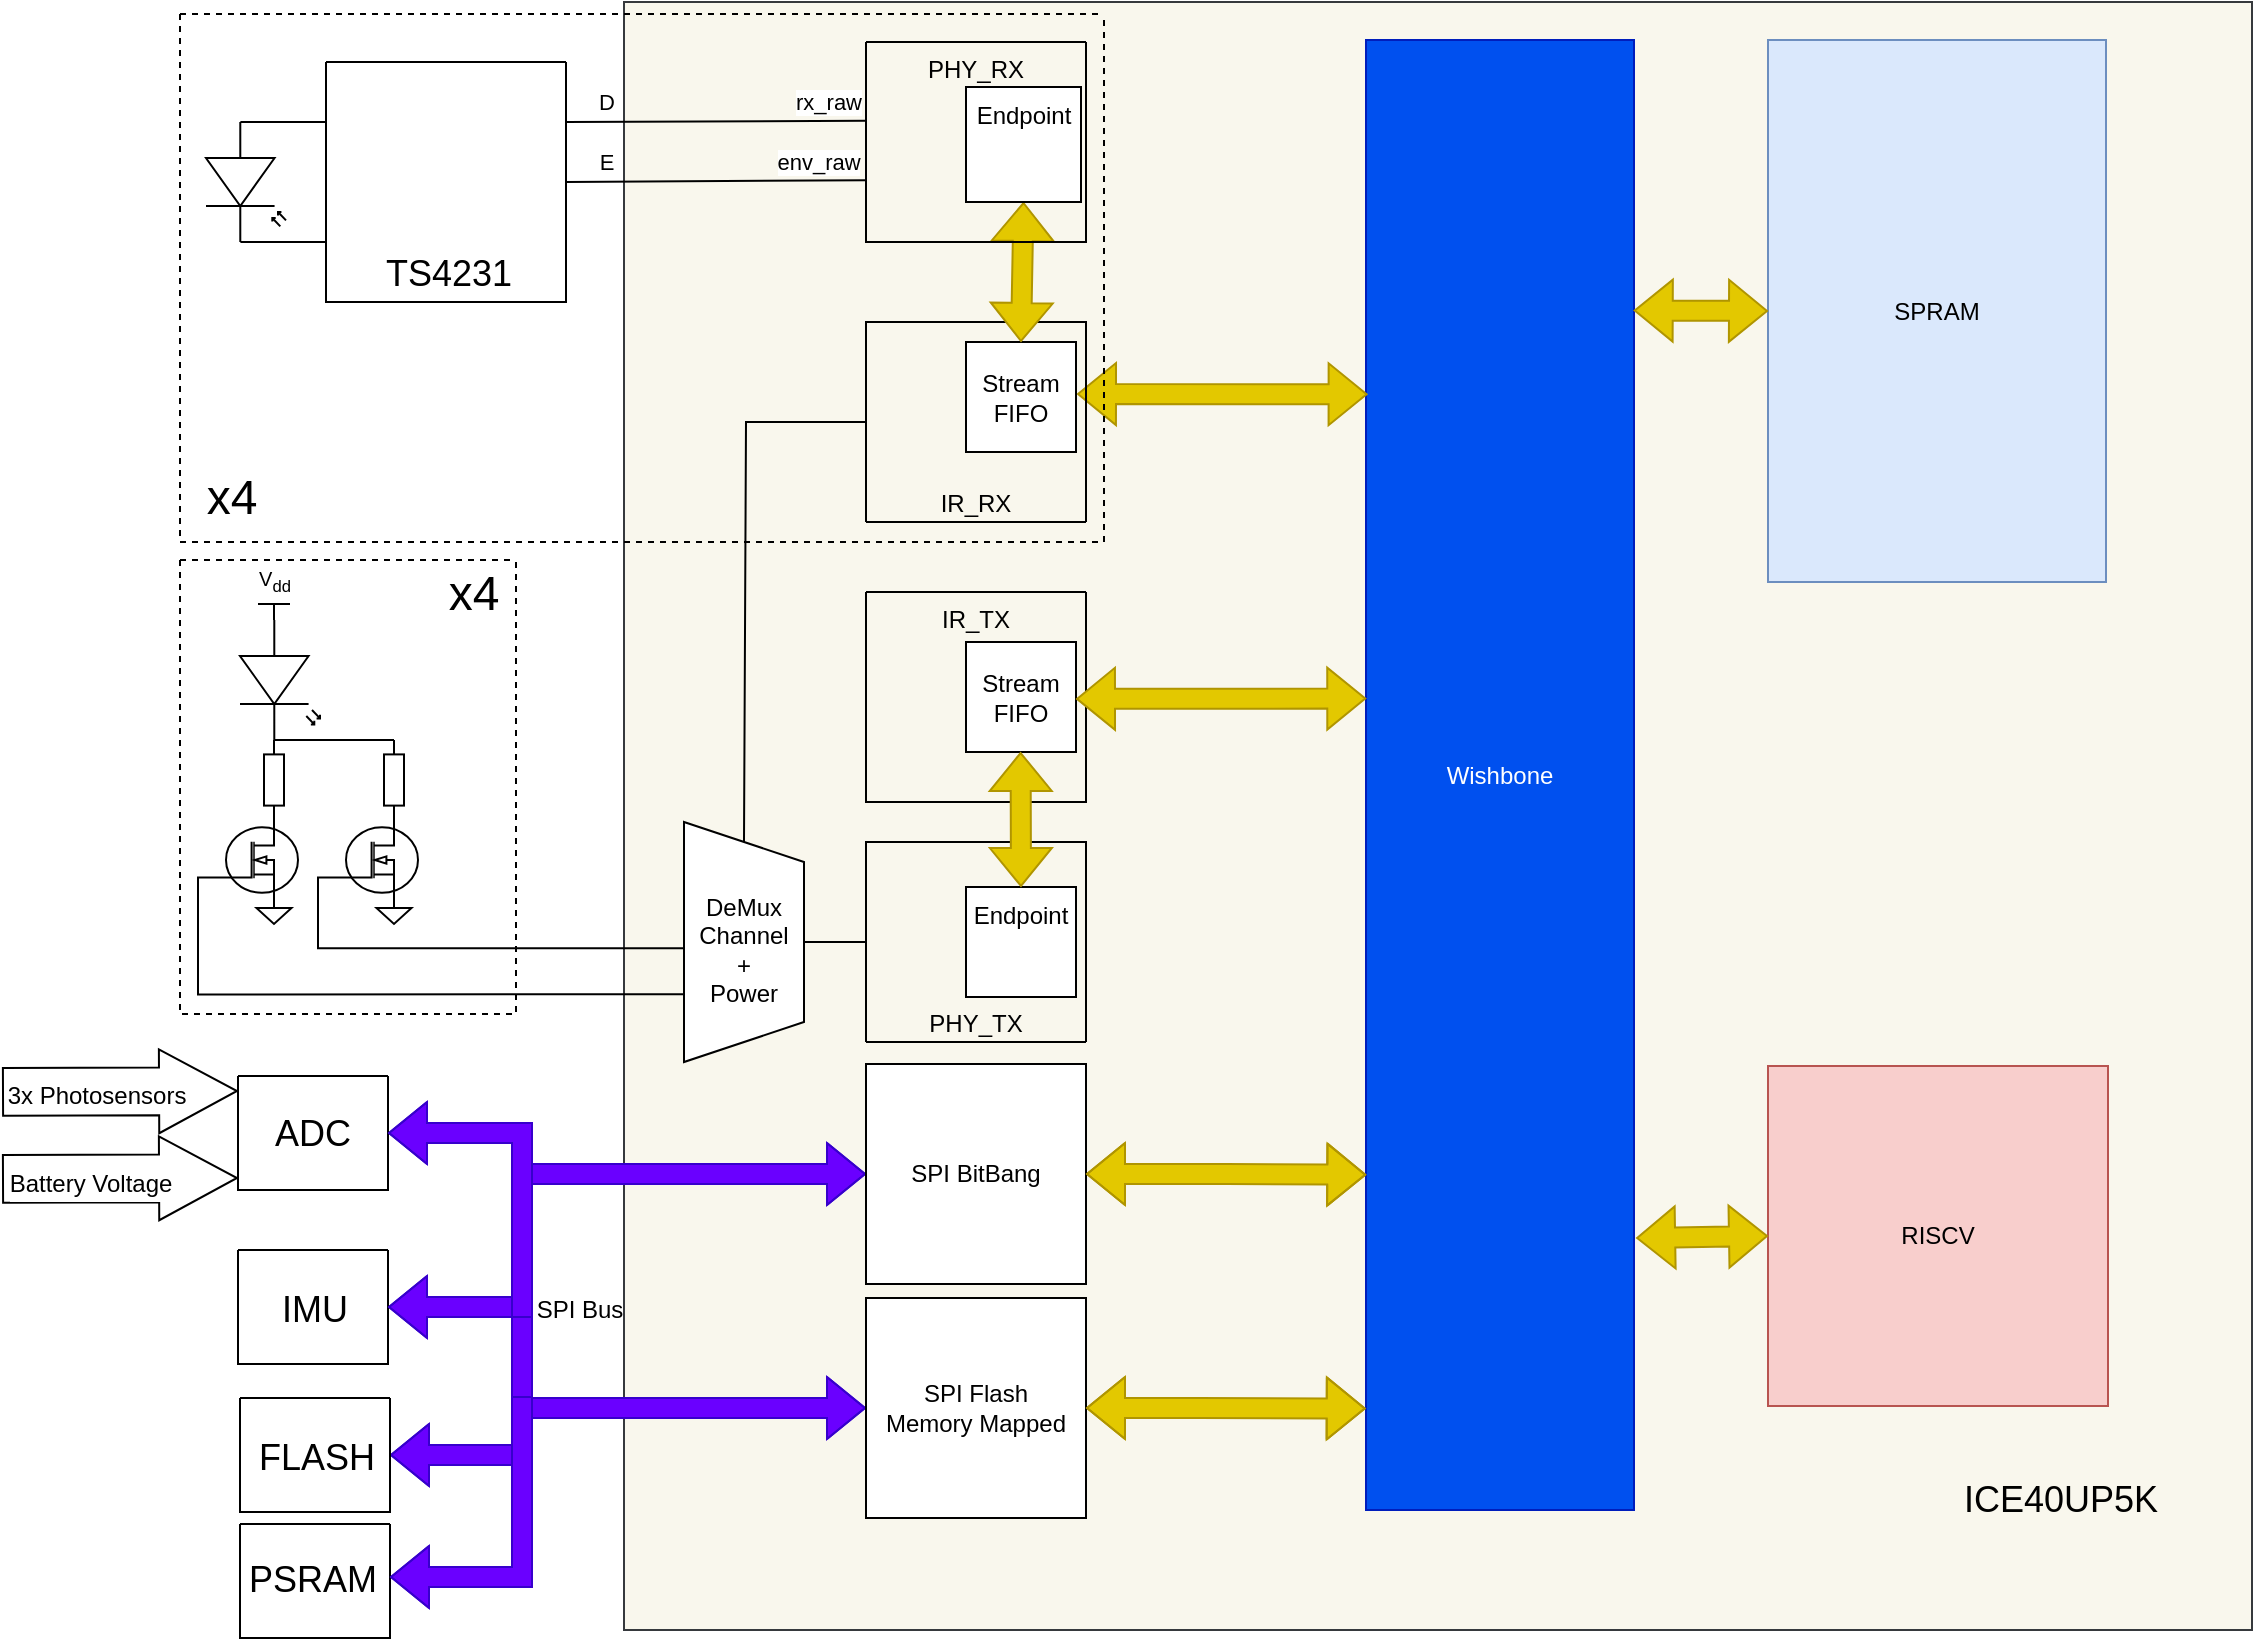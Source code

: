 <mxfile version="16.5.1" type="device"><diagram name="Page-1" id="16e2658f-23c8-b752-8be9-c03fbebb8bbe"><mxGraphModel dx="2449" dy="1922" grid="1" gridSize="1" guides="1" tooltips="1" connect="1" arrows="1" fold="1" page="1" pageScale="1" pageWidth="600" pageHeight="900" background="none" math="0" shadow="0"><root><mxCell id="0"/><mxCell id="1" parent="0"/><mxCell id="6d250d948d6a1778-8" style="edgeStyle=orthogonalEdgeStyle;rounded=0;html=1;labelBackgroundColor=none;startArrow=none;startFill=0;startSize=5;endArrow=none;endFill=0;endSize=5;jettySize=auto;orthogonalLoop=1;strokeWidth=1;fontFamily=Verdana;fontSize=12;entryX=0;entryY=0.57;entryDx=0;entryDy=0;entryPerimeter=0;exitX=0;exitY=0.25;exitDx=0;exitDy=0;" parent="1" source="JbDSq1x4cA4eWIf3ONiY-3" target="JbDSq1x4cA4eWIf3ONiY-2" edge="1"><mxGeometry relative="1" as="geometry"><Array as="points"><mxPoint x="198" y="101"/></Array><mxPoint x="178" y="81" as="sourcePoint"/><mxPoint x="418" y="276" as="targetPoint"/></mxGeometry></mxCell><mxCell id="JbDSq1x4cA4eWIf3ONiY-2" value="" style="verticalLabelPosition=bottom;shadow=0;dashed=0;align=center;html=1;verticalAlign=top;shape=mxgraph.electrical.opto_electronics.photodiode;pointerEvents=1;direction=south;" parent="1" vertex="1"><mxGeometry x="138" y="101" width="40" height="60" as="geometry"/></mxCell><mxCell id="JbDSq1x4cA4eWIf3ONiY-3" value="" style="swimlane;startSize=0;" parent="1" vertex="1"><mxGeometry x="198" y="71" width="120" height="120" as="geometry"/></mxCell><mxCell id="JbDSq1x4cA4eWIf3ONiY-8" value="ffffff" style="whiteSpace=wrap;html=1;aspect=fixed;fillColor=#f9f7ed;strokeColor=#36393d;" parent="1" vertex="1"><mxGeometry x="347" y="41" width="814" height="814" as="geometry"/></mxCell><mxCell id="JbDSq1x4cA4eWIf3ONiY-10" value="" style="endArrow=none;html=1;rounded=0;exitX=1;exitY=0.25;exitDx=0;exitDy=0;entryX=0.002;entryY=0.267;entryDx=0;entryDy=0;entryPerimeter=0;" parent="1" source="JbDSq1x4cA4eWIf3ONiY-3" edge="1"><mxGeometry width="50" height="50" relative="1" as="geometry"><mxPoint x="258" y="471" as="sourcePoint"/><mxPoint x="468.22" y="100.37" as="targetPoint"/></mxGeometry></mxCell><mxCell id="JbDSq1x4cA4eWIf3ONiY-12" value="D" style="edgeLabel;html=1;align=center;verticalAlign=middle;resizable=0;points=[];" parent="JbDSq1x4cA4eWIf3ONiY-10" vertex="1" connectable="0"><mxGeometry x="0.17" relative="1" as="geometry"><mxPoint x="-68" y="-10" as="offset"/></mxGeometry></mxCell><mxCell id="JbDSq1x4cA4eWIf3ONiY-15" value="rx_raw" style="edgeLabel;html=1;align=center;verticalAlign=middle;resizable=0;points=[];" parent="JbDSq1x4cA4eWIf3ONiY-10" vertex="1" connectable="0"><mxGeometry x="0.388" relative="1" as="geometry"><mxPoint x="26" y="-10" as="offset"/></mxGeometry></mxCell><mxCell id="JbDSq1x4cA4eWIf3ONiY-11" value="" style="endArrow=none;html=1;rounded=0;exitX=1;exitY=0.5;exitDx=0;exitDy=0;entryX=0.003;entryY=0.537;entryDx=0;entryDy=0;entryPerimeter=0;" parent="1" source="JbDSq1x4cA4eWIf3ONiY-3" edge="1"><mxGeometry width="50" height="50" relative="1" as="geometry"><mxPoint x="308" y="231" as="sourcePoint"/><mxPoint x="468.33" y="130.07" as="targetPoint"/></mxGeometry></mxCell><mxCell id="JbDSq1x4cA4eWIf3ONiY-13" value="E" style="edgeLabel;html=1;align=center;verticalAlign=middle;resizable=0;points=[];" parent="JbDSq1x4cA4eWIf3ONiY-11" vertex="1" connectable="0"><mxGeometry x="0.117" relative="1" as="geometry"><mxPoint x="-64" y="-10" as="offset"/></mxGeometry></mxCell><mxCell id="JbDSq1x4cA4eWIf3ONiY-16" value="env_raw" style="edgeLabel;html=1;align=center;verticalAlign=middle;resizable=0;points=[];" parent="JbDSq1x4cA4eWIf3ONiY-11" vertex="1" connectable="0"><mxGeometry x="0.668" relative="1" as="geometry"><mxPoint y="-9" as="offset"/></mxGeometry></mxCell><mxCell id="gjACJKyDVwjkD4dr-lwv-3" value="Wishbone" style="rounded=0;whiteSpace=wrap;html=1;fillColor=#0050ef;strokeColor=#001DBC;fontColor=#ffffff;" parent="1" vertex="1"><mxGeometry x="718" y="60" width="134" height="735" as="geometry"/></mxCell><mxCell id="gjACJKyDVwjkD4dr-lwv-5" value="RISCV" style="whiteSpace=wrap;html=1;aspect=fixed;fillColor=#f8cecc;strokeColor=#b85450;" parent="1" vertex="1"><mxGeometry x="919" y="573" width="170" height="170" as="geometry"/></mxCell><mxCell id="gjACJKyDVwjkD4dr-lwv-6" value="SPRAM" style="rounded=0;whiteSpace=wrap;html=1;fillColor=#dae8fc;strokeColor=#6c8ebf;" parent="1" vertex="1"><mxGeometry x="919" y="60" width="169" height="271" as="geometry"/></mxCell><mxCell id="gjACJKyDVwjkD4dr-lwv-10" value="" style="endArrow=none;html=1;rounded=0;exitX=1;exitY=0.57;exitDx=0;exitDy=0;exitPerimeter=0;" parent="1" source="JbDSq1x4cA4eWIf3ONiY-2" edge="1"><mxGeometry width="50" height="50" relative="1" as="geometry"><mxPoint x="148" y="211" as="sourcePoint"/><mxPoint x="198" y="161" as="targetPoint"/></mxGeometry></mxCell><mxCell id="gjACJKyDVwjkD4dr-lwv-11" value="" style="shape=flexArrow;endArrow=classic;startArrow=classic;html=1;rounded=0;fillColor=#e3c800;strokeColor=#B09500;exitX=0;exitY=0.5;exitDx=0;exitDy=0;entryX=0.999;entryY=0.184;entryDx=0;entryDy=0;entryPerimeter=0;" parent="1" source="gjACJKyDVwjkD4dr-lwv-6" target="gjACJKyDVwjkD4dr-lwv-3" edge="1"><mxGeometry width="100" height="100" relative="1" as="geometry"><mxPoint x="938" y="266" as="sourcePoint"/><mxPoint x="856" y="197" as="targetPoint"/></mxGeometry></mxCell><mxCell id="gjACJKyDVwjkD4dr-lwv-12" value="" style="shape=flexArrow;endArrow=classic;startArrow=classic;html=1;rounded=0;fillColor=#e3c800;strokeColor=#B09500;exitX=0;exitY=0.5;exitDx=0;exitDy=0;entryX=1.008;entryY=0.815;entryDx=0;entryDy=0;entryPerimeter=0;" parent="1" source="gjACJKyDVwjkD4dr-lwv-5" target="gjACJKyDVwjkD4dr-lwv-3" edge="1"><mxGeometry width="100" height="100" relative="1" as="geometry"><mxPoint x="918" y="691" as="sourcePoint"/><mxPoint x="978" y="646" as="targetPoint"/></mxGeometry></mxCell><mxCell id="gjACJKyDVwjkD4dr-lwv-13" value="" style="shape=flexArrow;endArrow=classic;startArrow=classic;html=1;rounded=0;exitX=1.009;exitY=0.473;exitDx=0;exitDy=0;exitPerimeter=0;fillColor=#e3c800;strokeColor=#B09500;entryX=0.006;entryY=0.241;entryDx=0;entryDy=0;entryPerimeter=0;" parent="1" source="JbDSq1x4cA4eWIf3ONiY-17" target="gjACJKyDVwjkD4dr-lwv-3" edge="1"><mxGeometry width="100" height="100" relative="1" as="geometry"><mxPoint x="578" y="311" as="sourcePoint"/><mxPoint x="818" y="237" as="targetPoint"/></mxGeometry></mxCell><mxCell id="gjACJKyDVwjkD4dr-lwv-15" value="IR_RX" style="swimlane;startSize=0;fontStyle=0;horizontal=1;direction=west;connectable=0;allowArrows=0;perimeter=rectanglePerimeter;align=center;verticalAlign=bottom;" parent="1" vertex="1"><mxGeometry x="468" y="201" width="110" height="100" as="geometry"/></mxCell><mxCell id="JbDSq1x4cA4eWIf3ONiY-17" value="&lt;div&gt;Stream&lt;/div&gt;&lt;div&gt;FIFO&lt;/div&gt;" style="whiteSpace=wrap;html=1;aspect=fixed;" parent="gjACJKyDVwjkD4dr-lwv-15" vertex="1"><mxGeometry x="50" y="10" width="55" height="55" as="geometry"/></mxCell><mxCell id="gjACJKyDVwjkD4dr-lwv-16" value="" style="shape=flexArrow;endArrow=classic;startArrow=classic;html=1;rounded=0;entryX=0.5;entryY=0;entryDx=0;entryDy=0;exitX=0.5;exitY=1;exitDx=0;exitDy=0;fillColor=#e3c800;strokeColor=#B09500;" parent="1" source="gjACJKyDVwjkD4dr-lwv-18" target="JbDSq1x4cA4eWIf3ONiY-17" edge="1"><mxGeometry width="100" height="100" relative="1" as="geometry"><mxPoint x="540.794" y="181" as="sourcePoint"/><mxPoint x="568" y="351" as="targetPoint"/></mxGeometry></mxCell><mxCell id="gjACJKyDVwjkD4dr-lwv-17" value="PHY_RX" style="swimlane;startSize=0;align=center;verticalAlign=top;fontStyle=0" parent="1" vertex="1"><mxGeometry x="468" y="61" width="110" height="100" as="geometry"/></mxCell><mxCell id="gjACJKyDVwjkD4dr-lwv-18" value="Endpoint" style="whiteSpace=wrap;html=1;aspect=fixed;align=center;verticalAlign=top;" parent="gjACJKyDVwjkD4dr-lwv-17" vertex="1"><mxGeometry x="50" y="22.5" width="57.5" height="57.5" as="geometry"/></mxCell><mxCell id="gjACJKyDVwjkD4dr-lwv-19" value="IR_TX" style="swimlane;startSize=0;align=center;verticalAlign=top;fontStyle=0" parent="1" vertex="1"><mxGeometry x="468" y="336" width="110" height="105" as="geometry"/></mxCell><mxCell id="gjACJKyDVwjkD4dr-lwv-20" value="&lt;div&gt;Stream&lt;/div&gt;&lt;div&gt;FIFO&lt;/div&gt;" style="whiteSpace=wrap;html=1;aspect=fixed;" parent="1" vertex="1"><mxGeometry x="518" y="361" width="55" height="55" as="geometry"/></mxCell><mxCell id="gjACJKyDVwjkD4dr-lwv-21" value="" style="shape=flexArrow;endArrow=classic;startArrow=classic;html=1;rounded=0;exitX=1.009;exitY=0.473;exitDx=0;exitDy=0;exitPerimeter=0;fillColor=#e3c800;strokeColor=#B09500;entryX=0.001;entryY=0.448;entryDx=0;entryDy=0;entryPerimeter=0;" parent="1" target="gjACJKyDVwjkD4dr-lwv-3" edge="1"><mxGeometry width="100" height="100" relative="1" as="geometry"><mxPoint x="572.995" y="389.445" as="sourcePoint"/><mxPoint x="719" y="387" as="targetPoint"/></mxGeometry></mxCell><mxCell id="gjACJKyDVwjkD4dr-lwv-22" value="PHY_TX" style="swimlane;startSize=0;align=center;verticalAlign=bottom;fontStyle=0;direction=west;" parent="1" vertex="1"><mxGeometry x="468" y="461" width="110" height="100" as="geometry"/></mxCell><mxCell id="gjACJKyDVwjkD4dr-lwv-23" value="Endpoint" style="whiteSpace=wrap;html=1;aspect=fixed;align=center;verticalAlign=top;" parent="gjACJKyDVwjkD4dr-lwv-22" vertex="1"><mxGeometry x="50" y="22.5" width="55" height="55" as="geometry"/></mxCell><mxCell id="gjACJKyDVwjkD4dr-lwv-24" value="" style="shape=flexArrow;endArrow=classic;startArrow=classic;html=1;rounded=0;entryX=0.5;entryY=0;entryDx=0;entryDy=0;exitX=0.5;exitY=1;exitDx=0;exitDy=0;fillColor=#e3c800;strokeColor=#B09500;" parent="1" target="gjACJKyDVwjkD4dr-lwv-23" edge="1"><mxGeometry width="100" height="100" relative="1" as="geometry"><mxPoint x="545.3" y="416" as="sourcePoint"/><mxPoint x="545.3" y="466" as="targetPoint"/></mxGeometry></mxCell><mxCell id="gjACJKyDVwjkD4dr-lwv-33" value="&lt;div&gt;&lt;br&gt;&lt;/div&gt;&lt;div&gt;&lt;br&gt;&lt;/div&gt;&lt;div&gt;&lt;span&gt;DeMux&lt;/span&gt;&lt;br&gt;&lt;/div&gt;&lt;div&gt;Channel&lt;/div&gt;&lt;div&gt;+&lt;/div&gt;&lt;div&gt;Power&lt;/div&gt;" style="shape=trapezoid;perimeter=trapezoidPerimeter;whiteSpace=wrap;html=1;fixedSize=1;align=center;verticalAlign=top;direction=south;" parent="1" vertex="1"><mxGeometry x="377" y="451" width="60" height="120" as="geometry"/></mxCell><mxCell id="gjACJKyDVwjkD4dr-lwv-34" value="" style="endArrow=none;html=1;rounded=0;exitX=0;exitY=0.5;exitDx=0;exitDy=0;" parent="1" source="gjACJKyDVwjkD4dr-lwv-33" edge="1"><mxGeometry width="50" height="50" relative="1" as="geometry"><mxPoint x="428" y="461" as="sourcePoint"/><mxPoint x="468" y="251" as="targetPoint"/><Array as="points"><mxPoint x="408" y="251"/></Array></mxGeometry></mxCell><mxCell id="gjACJKyDVwjkD4dr-lwv-35" value="" style="endArrow=none;html=1;rounded=0;exitX=0.5;exitY=0;exitDx=0;exitDy=0;" parent="1" source="gjACJKyDVwjkD4dr-lwv-33" edge="1"><mxGeometry width="50" height="50" relative="1" as="geometry"><mxPoint x="458" y="511" as="sourcePoint"/><mxPoint x="468" y="511" as="targetPoint"/></mxGeometry></mxCell><mxCell id="S3-p2Pfx_CV35fsUSoq--2" value="" style="verticalLabelPosition=bottom;shadow=0;dashed=0;align=center;html=1;verticalAlign=top;shape=mxgraph.electrical.mosfets1.n-channel_mosfet_1;" parent="1" vertex="1"><mxGeometry x="204" y="450" width="40" height="40" as="geometry"/></mxCell><mxCell id="S3-p2Pfx_CV35fsUSoq--4" value="" style="pointerEvents=1;verticalLabelPosition=bottom;shadow=0;dashed=0;align=center;html=1;verticalAlign=top;shape=mxgraph.electrical.resistors.resistor_1;direction=south;" parent="1" vertex="1"><mxGeometry x="167" y="410" width="10" height="40" as="geometry"/></mxCell><mxCell id="S3-p2Pfx_CV35fsUSoq--5" value="" style="verticalLabelPosition=bottom;shadow=0;dashed=0;align=center;html=1;verticalAlign=top;shape=mxgraph.electrical.mosfets1.n-channel_mosfet_1;" parent="1" vertex="1"><mxGeometry x="144" y="450" width="40" height="40" as="geometry"/></mxCell><mxCell id="S3-p2Pfx_CV35fsUSoq--6" value="" style="pointerEvents=1;verticalLabelPosition=bottom;shadow=0;dashed=0;align=center;html=1;verticalAlign=top;shape=mxgraph.electrical.resistors.resistor_1;direction=south;" parent="1" vertex="1"><mxGeometry x="227" y="410" width="10" height="40" as="geometry"/></mxCell><mxCell id="S3-p2Pfx_CV35fsUSoq--7" value="" style="verticalLabelPosition=bottom;shadow=0;dashed=0;align=center;html=1;verticalAlign=top;shape=mxgraph.electrical.opto_electronics.led_2;pointerEvents=1;direction=south;" parent="1" vertex="1"><mxGeometry x="155" y="350" width="40" height="60" as="geometry"/></mxCell><mxCell id="S3-p2Pfx_CV35fsUSoq--8" value="" style="pointerEvents=1;verticalLabelPosition=bottom;shadow=0;dashed=0;align=center;html=1;verticalAlign=top;shape=mxgraph.electrical.signal_sources.signal_ground;" parent="1" vertex="1"><mxGeometry x="163.25" y="490" width="17.5" height="12" as="geometry"/></mxCell><mxCell id="S3-p2Pfx_CV35fsUSoq--9" value="" style="pointerEvents=1;verticalLabelPosition=bottom;shadow=0;dashed=0;align=center;html=1;verticalAlign=top;shape=mxgraph.electrical.signal_sources.signal_ground;" parent="1" vertex="1"><mxGeometry x="223.25" y="490" width="17.5" height="12" as="geometry"/></mxCell><mxCell id="S3-p2Pfx_CV35fsUSoq--10" value="" style="endArrow=none;html=1;rounded=0;edgeStyle=orthogonalEdgeStyle;exitX=1;exitY=0.57;exitDx=0;exitDy=0;exitPerimeter=0;entryX=0;entryY=0.5;entryDx=0;entryDy=0;entryPerimeter=0;" parent="1" source="S3-p2Pfx_CV35fsUSoq--7" target="S3-p2Pfx_CV35fsUSoq--6" edge="1"><mxGeometry width="50" height="50" relative="1" as="geometry"><mxPoint x="309" y="479" as="sourcePoint"/><mxPoint x="359" y="429" as="targetPoint"/><Array as="points"><mxPoint x="200" y="410"/><mxPoint x="200" y="410"/></Array></mxGeometry></mxCell><mxCell id="S3-p2Pfx_CV35fsUSoq--11" value="" style="endArrow=none;html=1;rounded=0;edgeStyle=orthogonalEdgeStyle;entryX=0;entryY=0.72;entryDx=0;entryDy=0;entryPerimeter=0;exitX=0.526;exitY=0.999;exitDx=0;exitDy=0;exitPerimeter=0;" parent="1" source="gjACJKyDVwjkD4dr-lwv-33" target="S3-p2Pfx_CV35fsUSoq--2" edge="1"><mxGeometry width="50" height="50" relative="1" as="geometry"><mxPoint x="280" y="568" as="sourcePoint"/><mxPoint x="330" y="518" as="targetPoint"/></mxGeometry></mxCell><mxCell id="S3-p2Pfx_CV35fsUSoq--12" value="" style="endArrow=none;html=1;rounded=0;edgeStyle=orthogonalEdgeStyle;entryX=0;entryY=0.72;entryDx=0;entryDy=0;entryPerimeter=0;exitX=0.718;exitY=0.997;exitDx=0;exitDy=0;exitPerimeter=0;" parent="1" source="gjACJKyDVwjkD4dr-lwv-33" target="S3-p2Pfx_CV35fsUSoq--5" edge="1"><mxGeometry width="50" height="50" relative="1" as="geometry"><mxPoint x="123" y="587" as="sourcePoint"/><mxPoint x="173" y="537" as="targetPoint"/></mxGeometry></mxCell><mxCell id="S3-p2Pfx_CV35fsUSoq--16" value="&lt;font style=&quot;font-size: 10px&quot;&gt;V&lt;sub&gt;dd&lt;/sub&gt;&lt;/font&gt;" style="verticalLabelPosition=top;verticalAlign=bottom;shape=mxgraph.electrical.signal_sources.vdd;shadow=0;dashed=0;align=center;strokeWidth=1;fontSize=24;html=1;flipV=1;" parent="1" vertex="1"><mxGeometry x="164" y="342" width="16" height="8" as="geometry"/></mxCell><mxCell id="S3-p2Pfx_CV35fsUSoq--18" value="" style="swimlane;startSize=0;dashed=1;fillColor=none;" parent="1" vertex="1"><mxGeometry x="125" y="47" width="462" height="264" as="geometry"/></mxCell><mxCell id="gjACJKyDVwjkD4dr-lwv-32" value="&lt;font style=&quot;font-size: 24px&quot;&gt;x4&lt;/font&gt;" style="text;html=1;strokeColor=none;fillColor=none;align=center;verticalAlign=middle;whiteSpace=wrap;rounded=0;" parent="S3-p2Pfx_CV35fsUSoq--18" vertex="1"><mxGeometry x="6" y="227" width="40" height="30" as="geometry"/></mxCell><mxCell id="JbDSq1x4cA4eWIf3ONiY-7" value="&lt;font style=&quot;font-size: 18px&quot;&gt;TS4231&lt;/font&gt;" style="text;html=1;align=center;verticalAlign=middle;resizable=0;points=[];autosize=1;strokeColor=none;fillColor=none;" parent="S3-p2Pfx_CV35fsUSoq--18" vertex="1"><mxGeometry x="100" y="120" width="68" height="20" as="geometry"/></mxCell><mxCell id="S3-p2Pfx_CV35fsUSoq--19" value="" style="swimlane;startSize=0;dashed=1;fillColor=none;" parent="1" vertex="1"><mxGeometry x="125" y="320" width="168" height="227" as="geometry"/></mxCell><mxCell id="S3-p2Pfx_CV35fsUSoq--15" value="&lt;font style=&quot;font-size: 24px&quot;&gt;x4&lt;/font&gt;" style="text;html=1;strokeColor=none;fillColor=none;align=center;verticalAlign=middle;whiteSpace=wrap;rounded=0;" parent="S3-p2Pfx_CV35fsUSoq--19" vertex="1"><mxGeometry x="127" y="2" width="40" height="30" as="geometry"/></mxCell><mxCell id="S3-p2Pfx_CV35fsUSoq--21" value="" style="swimlane;startSize=0;" parent="1" vertex="1"><mxGeometry x="154" y="578" width="75" height="57" as="geometry"/></mxCell><mxCell id="S3-p2Pfx_CV35fsUSoq--22" value="&lt;font style=&quot;font-size: 18px&quot;&gt;ADC&lt;/font&gt;" style="text;html=1;align=center;verticalAlign=middle;resizable=0;points=[];autosize=1;strokeColor=none;fillColor=none;" parent="S3-p2Pfx_CV35fsUSoq--21" vertex="1"><mxGeometry x="14" y="19" width="46" height="20" as="geometry"/></mxCell><mxCell id="S3-p2Pfx_CV35fsUSoq--23" value="" style="swimlane;startSize=0;" parent="1" vertex="1"><mxGeometry x="154" y="665" width="75" height="57" as="geometry"/></mxCell><mxCell id="S3-p2Pfx_CV35fsUSoq--24" value="&lt;font style=&quot;font-size: 18px&quot;&gt;IMU&lt;/font&gt;" style="text;html=1;align=center;verticalAlign=middle;resizable=0;points=[];autosize=1;strokeColor=none;fillColor=none;" parent="S3-p2Pfx_CV35fsUSoq--23" vertex="1"><mxGeometry x="18" y="20" width="40" height="20" as="geometry"/></mxCell><mxCell id="S3-p2Pfx_CV35fsUSoq--26" value="" style="swimlane;startSize=0;" parent="1" vertex="1"><mxGeometry x="155" y="802" width="75" height="57" as="geometry"/></mxCell><mxCell id="S3-p2Pfx_CV35fsUSoq--27" value="&lt;font style=&quot;font-size: 18px&quot;&gt;PSRAM&lt;/font&gt;" style="text;html=1;align=center;verticalAlign=middle;resizable=0;points=[];autosize=1;strokeColor=none;fillColor=none;" parent="S3-p2Pfx_CV35fsUSoq--26" vertex="1"><mxGeometry x="1" y="18" width="69" height="20" as="geometry"/></mxCell><mxCell id="S3-p2Pfx_CV35fsUSoq--28" value="" style="shape=flexArrow;endArrow=classic;startArrow=classic;html=1;rounded=0;edgeStyle=orthogonalEdgeStyle;entryX=0;entryY=0.5;entryDx=0;entryDy=0;fillColor=#6a00ff;strokeColor=#3700CC;exitX=1;exitY=0.5;exitDx=0;exitDy=0;" parent="1" target="S3-p2Pfx_CV35fsUSoq--32" edge="1" source="1cJYwmoMbB67IsPrsBoX-5"><mxGeometry width="100" height="100" relative="1" as="geometry"><mxPoint x="230" y="781" as="sourcePoint"/><mxPoint x="330" y="681" as="targetPoint"/><Array as="points"><mxPoint x="296" y="768"/><mxPoint x="296" y="627"/></Array></mxGeometry></mxCell><mxCell id="S3-p2Pfx_CV35fsUSoq--29" value="" style="shape=flexArrow;endArrow=classic;html=1;rounded=0;edgeStyle=orthogonalEdgeStyle;entryX=1;entryY=0.5;entryDx=0;entryDy=0;fillColor=#6a00ff;strokeColor=#3700CC;" parent="1" target="S3-p2Pfx_CV35fsUSoq--23" edge="1"><mxGeometry width="50" height="50" relative="1" as="geometry"><mxPoint x="301" y="681" as="sourcePoint"/><mxPoint x="304" y="622" as="targetPoint"/><Array as="points"><mxPoint x="296" y="681"/><mxPoint x="296" y="694"/></Array></mxGeometry></mxCell><mxCell id="S3-p2Pfx_CV35fsUSoq--30" value="" style="shape=flexArrow;endArrow=classic;html=1;rounded=0;edgeStyle=orthogonalEdgeStyle;entryX=1;entryY=0.5;entryDx=0;entryDy=0;fillColor=#6a00ff;strokeColor=#3700CC;" parent="1" target="S3-p2Pfx_CV35fsUSoq--21" edge="1"><mxGeometry width="50" height="50" relative="1" as="geometry"><mxPoint x="296" y="699" as="sourcePoint"/><mxPoint x="337" y="610" as="targetPoint"/><Array as="points"><mxPoint x="296" y="681"/><mxPoint x="296" y="606"/></Array></mxGeometry></mxCell><mxCell id="S3-p2Pfx_CV35fsUSoq--31" value="SPI Bus" style="text;html=1;strokeColor=none;fillColor=none;align=center;verticalAlign=middle;whiteSpace=wrap;rounded=0;" parent="1" vertex="1"><mxGeometry x="295" y="680" width="60" height="30" as="geometry"/></mxCell><mxCell id="S3-p2Pfx_CV35fsUSoq--32" value="SPI BitBang" style="whiteSpace=wrap;html=1;aspect=fixed;" parent="1" vertex="1"><mxGeometry x="468" y="572" width="110" height="110" as="geometry"/></mxCell><mxCell id="S3-p2Pfx_CV35fsUSoq--33" value="" style="shape=flexArrow;endArrow=classic;startArrow=classic;html=1;rounded=0;edgeStyle=orthogonalEdgeStyle;exitX=1;exitY=0.5;exitDx=0;exitDy=0;entryX=0.001;entryY=0.772;entryDx=0;entryDy=0;entryPerimeter=0;fillColor=#e3c800;strokeColor=#B09500;" parent="1" source="S3-p2Pfx_CV35fsUSoq--32" target="gjACJKyDVwjkD4dr-lwv-3" edge="1"><mxGeometry width="100" height="100" relative="1" as="geometry"><mxPoint x="566" y="732" as="sourcePoint"/><mxPoint x="666" y="632" as="targetPoint"/></mxGeometry></mxCell><mxCell id="S3-p2Pfx_CV35fsUSoq--34" value="" style="shape=flexArrow;endArrow=classic;html=1;rounded=0;edgeStyle=orthogonalEdgeStyle;entryX=0;entryY=0.5;entryDx=0;entryDy=0;fillColor=#6a00ff;strokeColor=#3700CC;" parent="1" target="S3-p2Pfx_CV35fsUSoq--39" edge="1"><mxGeometry width="50" height="50" relative="1" as="geometry"><mxPoint x="301" y="781" as="sourcePoint"/><mxPoint x="351" y="736" as="targetPoint"/><Array as="points"><mxPoint x="296" y="781"/><mxPoint x="296" y="744"/></Array></mxGeometry></mxCell><mxCell id="S3-p2Pfx_CV35fsUSoq--39" value="SPI Flash&lt;br&gt;Memory Mapped" style="whiteSpace=wrap;html=1;aspect=fixed;" parent="1" vertex="1"><mxGeometry x="468" y="689" width="110" height="110" as="geometry"/></mxCell><mxCell id="S3-p2Pfx_CV35fsUSoq--40" value="" style="shape=flexArrow;endArrow=classic;startArrow=classic;html=1;rounded=0;edgeStyle=orthogonalEdgeStyle;fillColor=#e3c800;strokeColor=#B09500;entryX=-0.001;entryY=0.931;entryDx=0;entryDy=0;exitX=1;exitY=0.5;exitDx=0;exitDy=0;entryPerimeter=0;" parent="1" source="S3-p2Pfx_CV35fsUSoq--39" target="gjACJKyDVwjkD4dr-lwv-3" edge="1"><mxGeometry width="100" height="100" relative="1" as="geometry"><mxPoint x="716" y="893" as="sourcePoint"/><mxPoint x="1016" y="739" as="targetPoint"/><Array as="points"><mxPoint x="634" y="744"/><mxPoint x="669" y="745"/></Array></mxGeometry></mxCell><mxCell id="1cJYwmoMbB67IsPrsBoX-1" value="&lt;font style=&quot;font-size: 18px&quot;&gt;ICE40UP5K&lt;/font&gt;" style="text;html=1;strokeColor=none;fillColor=none;align=center;verticalAlign=middle;whiteSpace=wrap;rounded=0;" parent="1" vertex="1"><mxGeometry x="1018" y="773" width="95" height="34" as="geometry"/></mxCell><mxCell id="1cJYwmoMbB67IsPrsBoX-3" value="" style="shape=flexArrow;endArrow=classic;html=1;rounded=0;fontSize=18;entryX=0;entryY=0.5;entryDx=0;entryDy=0;endWidth=17.048;endSize=12.655;width=23.871;" parent="1" edge="1"><mxGeometry width="50" height="50" relative="1" as="geometry"><mxPoint x="36" y="586" as="sourcePoint"/><mxPoint x="154" y="585.5" as="targetPoint"/></mxGeometry></mxCell><mxCell id="1cJYwmoMbB67IsPrsBoX-4" value="&lt;font style=&quot;font-size: 12px&quot;&gt;3x Photosensors&lt;/font&gt;" style="edgeLabel;html=1;align=center;verticalAlign=middle;resizable=0;points=[];fontSize=18;" parent="1cJYwmoMbB67IsPrsBoX-3" vertex="1" connectable="0"><mxGeometry x="-0.233" y="-1" relative="1" as="geometry"><mxPoint x="1" y="-1" as="offset"/></mxGeometry></mxCell><mxCell id="1cJYwmoMbB67IsPrsBoX-5" value="" style="swimlane;startSize=0;" parent="1" vertex="1"><mxGeometry x="155" y="739" width="75" height="57" as="geometry"/></mxCell><mxCell id="1cJYwmoMbB67IsPrsBoX-6" value="&lt;font style=&quot;font-size: 18px&quot;&gt;FLASH&lt;/font&gt;" style="text;html=1;align=center;verticalAlign=middle;resizable=0;points=[];autosize=1;strokeColor=none;fillColor=none;" parent="1cJYwmoMbB67IsPrsBoX-5" vertex="1"><mxGeometry x="6" y="20" width="64" height="20" as="geometry"/></mxCell><mxCell id="1cJYwmoMbB67IsPrsBoX-8" value="" style="shape=flexArrow;endArrow=classic;html=1;rounded=0;edgeStyle=orthogonalEdgeStyle;entryX=1;entryY=0.5;entryDx=0;entryDy=0;fillColor=#6a00ff;strokeColor=#3700CC;" parent="1" edge="1"><mxGeometry width="50" height="50" relative="1" as="geometry"><mxPoint x="296" y="738" as="sourcePoint"/><mxPoint x="230" y="828.49" as="targetPoint"/><Array as="points"><mxPoint x="296" y="785"/><mxPoint x="296" y="828"/></Array></mxGeometry></mxCell><mxCell id="aIy5ZmVZ9CHINp1p_Xi2-4" value="" style="shape=flexArrow;endArrow=classic;html=1;rounded=0;fontSize=18;entryX=0;entryY=0.5;entryDx=0;entryDy=0;endWidth=17.048;endSize=12.655;width=23.871;" edge="1" parent="1"><mxGeometry width="50" height="50" relative="1" as="geometry"><mxPoint x="36" y="629.5" as="sourcePoint"/><mxPoint x="154" y="629" as="targetPoint"/></mxGeometry></mxCell><mxCell id="aIy5ZmVZ9CHINp1p_Xi2-5" value="&lt;span style=&quot;font-size: 12px&quot;&gt;Battery Voltage&lt;/span&gt;" style="edgeLabel;html=1;align=center;verticalAlign=middle;resizable=0;points=[];fontSize=18;" vertex="1" connectable="0" parent="aIy5ZmVZ9CHINp1p_Xi2-4"><mxGeometry x="-0.233" y="-1" relative="1" as="geometry"><mxPoint x="-2" y="-1" as="offset"/></mxGeometry></mxCell></root></mxGraphModel></diagram></mxfile>